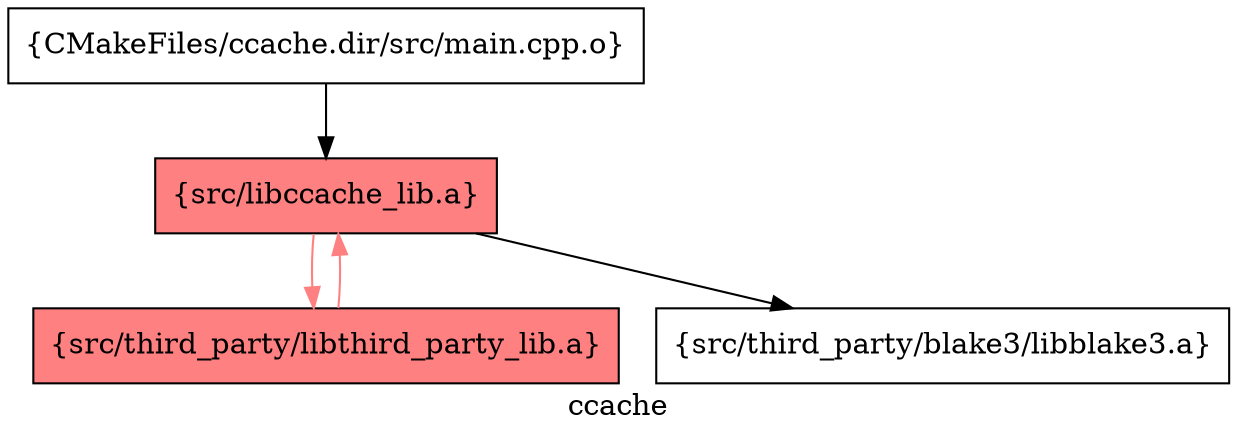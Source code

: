 digraph "ccache" {
	label="ccache";
	{ rank=same; Node0x55d0d8080188;  }
	{ rank=same; Node0x55d0d80809a8;  }

	Node0x55d0d8080188 [shape=record,shape=box,group=0,label="{CMakeFiles/ccache.dir/src/main.cpp.o}"];
	Node0x55d0d8080188 -> Node0x55d0d80809a8;
	Node0x55d0d80809a8 [shape=record,shape=box,style=filled,fillcolor="1.000000 0.5 1",group=1,label="{src/libccache_lib.a}"];
	Node0x55d0d80809a8 -> Node0x55d0d8080f98[color="1.000000 0.5 1"];
	Node0x55d0d80809a8 -> Node0x55d0d80813a8;
	Node0x55d0d8080f98 [shape=record,shape=box,style=filled,fillcolor="1.000000 0.5 1",group=1,label="{src/third_party/libthird_party_lib.a}"];
	Node0x55d0d8080f98 -> Node0x55d0d80809a8[color="1.000000 0.5 1"];
	Node0x55d0d80813a8 [shape=record,shape=box,group=0,label="{src/third_party/blake3/libblake3.a}"];
}
